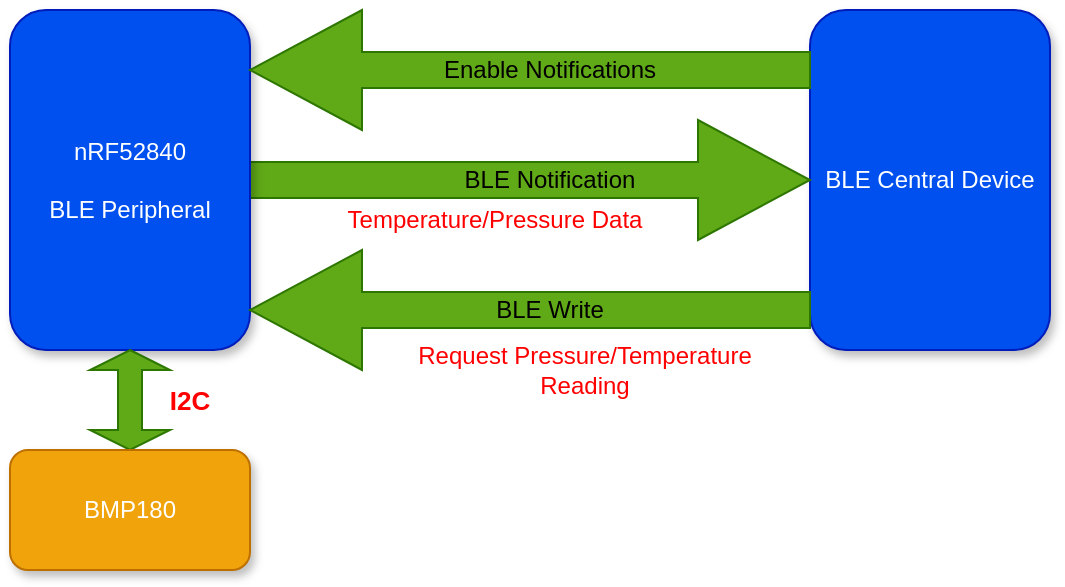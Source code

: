 <mxfile>
    <diagram id="wX0M2i4DLkPoQWqwpA1D" name="Page-1">
        <mxGraphModel dx="674" dy="405" grid="1" gridSize="10" guides="1" tooltips="1" connect="1" arrows="1" fold="1" page="1" pageScale="1" pageWidth="850" pageHeight="1100" background="#ffffff" math="0" shadow="0">
            <root>
                <mxCell id="0"/>
                <mxCell id="1" parent="0"/>
                <mxCell id="3" value="BLE Central Device" style="rounded=1;whiteSpace=wrap;html=1;fillColor=#0050ef;strokeColor=#001DBC;fontColor=#ffffff;sketch=0;glass=0;shadow=1;" parent="1" vertex="1">
                    <mxGeometry x="460" y="30" width="120" height="170" as="geometry"/>
                </mxCell>
                <mxCell id="27" value="" style="shape=singleArrow;whiteSpace=wrap;html=1;fillColor=#60a917;strokeColor=#2D7600;fontColor=#ffffff;" vertex="1" parent="1">
                    <mxGeometry x="180" y="85" width="280" height="60" as="geometry"/>
                </mxCell>
                <mxCell id="2" value="nRF52840&lt;br&gt;&lt;br&gt;BLE Peripheral" style="rounded=1;whiteSpace=wrap;html=1;fillColor=#0050ef;strokeColor=#001DBC;fontColor=#ffffff;shadow=1;" parent="1" vertex="1">
                    <mxGeometry x="60" y="30" width="120" height="170" as="geometry"/>
                </mxCell>
                <mxCell id="12" value="" style="shape=doubleArrow;whiteSpace=wrap;html=1;direction=south;fillColor=#60a917;strokeColor=#2D7600;fontColor=#ffffff;" parent="1" vertex="1">
                    <mxGeometry x="100" y="200" width="40" height="50" as="geometry"/>
                </mxCell>
                <mxCell id="15" value="BMP180" style="rounded=1;whiteSpace=wrap;html=1;fillColor=#f0a30a;strokeColor=#BD7000;shadow=1;fontColor=#FFFFFF;" parent="1" vertex="1">
                    <mxGeometry x="60" y="250" width="120" height="60" as="geometry"/>
                </mxCell>
                <mxCell id="16" value="I2C" style="text;html=1;strokeColor=none;fillColor=none;align=center;verticalAlign=middle;whiteSpace=wrap;rounded=0;labelBorderColor=none;labelBackgroundColor=none;fontStyle=1;fontColor=#FF0000;fontSize=13;" parent="1" vertex="1">
                    <mxGeometry x="130" y="215" width="40" height="20" as="geometry"/>
                </mxCell>
                <mxCell id="11" value="BLE Notification" style="text;html=1;align=center;verticalAlign=middle;whiteSpace=wrap;rounded=0;fillColor=none;" parent="1" vertex="1">
                    <mxGeometry x="285" y="105" width="90" height="20" as="geometry"/>
                </mxCell>
                <mxCell id="28" value="&lt;font color=&quot;#ff0000&quot;&gt;Temperature/Pressure Data&lt;/font&gt;" style="text;html=1;strokeColor=none;align=center;verticalAlign=middle;whiteSpace=wrap;rounded=0;" vertex="1" parent="1">
                    <mxGeometry x="225" y="125" width="155" height="20" as="geometry"/>
                </mxCell>
                <mxCell id="29" value="" style="shape=singleArrow;whiteSpace=wrap;html=1;fillColor=#60a917;strokeColor=#2D7600;fontColor=#ffffff;rotation=-180;" vertex="1" parent="1">
                    <mxGeometry x="180" y="30" width="280" height="60" as="geometry"/>
                </mxCell>
                <mxCell id="30" value="Enable Notifications" style="text;html=1;align=center;verticalAlign=middle;whiteSpace=wrap;rounded=0;fillColor=none;" vertex="1" parent="1">
                    <mxGeometry x="270" y="50" width="120" height="20" as="geometry"/>
                </mxCell>
                <mxCell id="31" value="&lt;font color=&quot;#ff0000&quot;&gt;Request Pressure/Temperature Reading&lt;/font&gt;" style="text;html=1;strokeColor=none;align=center;verticalAlign=middle;whiteSpace=wrap;rounded=0;" vertex="1" parent="1">
                    <mxGeometry x="260" y="200" width="175" height="20" as="geometry"/>
                </mxCell>
                <mxCell id="33" style="edgeStyle=orthogonalEdgeStyle;rounded=0;orthogonalLoop=1;jettySize=auto;html=1;exitX=0.5;exitY=1;exitDx=0;exitDy=0;" edge="1" parent="1" source="11" target="11">
                    <mxGeometry relative="1" as="geometry"/>
                </mxCell>
                <mxCell id="36" value="" style="shape=singleArrow;whiteSpace=wrap;html=1;fillColor=#60a917;strokeColor=#2D7600;fontColor=#ffffff;rotation=-180;" vertex="1" parent="1">
                    <mxGeometry x="180" y="150" width="280" height="60" as="geometry"/>
                </mxCell>
                <mxCell id="37" value="BLE Write" style="text;html=1;align=center;verticalAlign=middle;whiteSpace=wrap;rounded=0;fillColor=none;" vertex="1" parent="1">
                    <mxGeometry x="270" y="170" width="120" height="20" as="geometry"/>
                </mxCell>
            </root>
        </mxGraphModel>
    </diagram>
</mxfile>